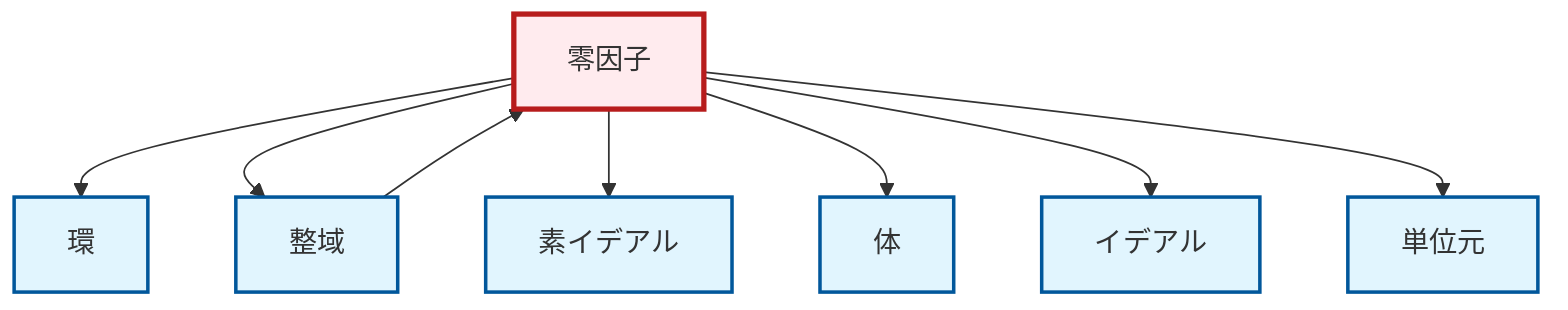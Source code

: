 graph TD
    classDef definition fill:#e1f5fe,stroke:#01579b,stroke-width:2px
    classDef theorem fill:#f3e5f5,stroke:#4a148c,stroke-width:2px
    classDef axiom fill:#fff3e0,stroke:#e65100,stroke-width:2px
    classDef example fill:#e8f5e9,stroke:#1b5e20,stroke-width:2px
    classDef current fill:#ffebee,stroke:#b71c1c,stroke-width:3px
    def-ring["環"]:::definition
    def-ideal["イデアル"]:::definition
    def-zero-divisor["零因子"]:::definition
    def-integral-domain["整域"]:::definition
    def-identity-element["単位元"]:::definition
    def-field["体"]:::definition
    def-prime-ideal["素イデアル"]:::definition
    def-zero-divisor --> def-ring
    def-zero-divisor --> def-integral-domain
    def-zero-divisor --> def-prime-ideal
    def-integral-domain --> def-zero-divisor
    def-zero-divisor --> def-field
    def-zero-divisor --> def-ideal
    def-zero-divisor --> def-identity-element
    class def-zero-divisor current